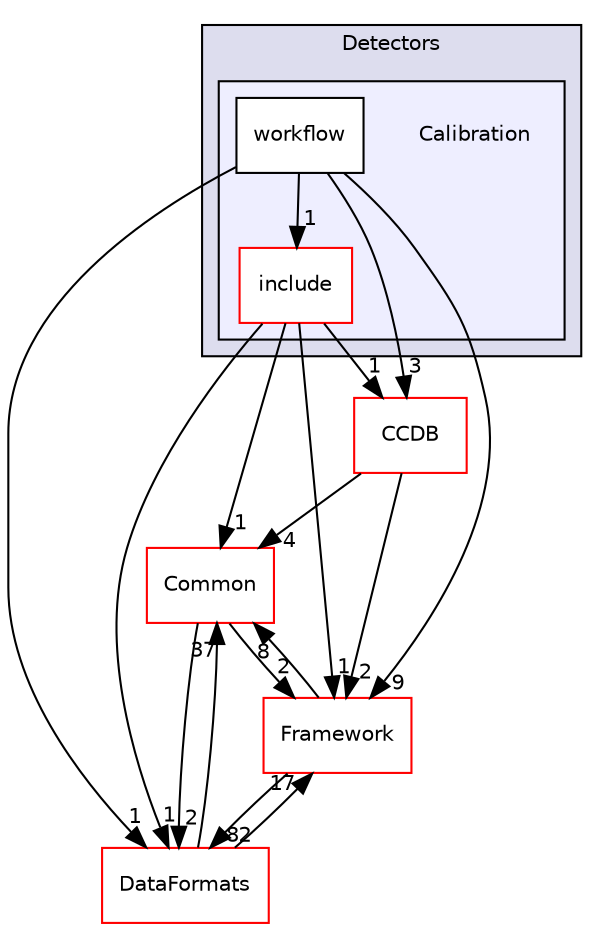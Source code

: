 digraph "/home/travis/build/AliceO2Group/AliceO2/Detectors/Calibration" {
  bgcolor=transparent;
  compound=true
  node [ fontsize="10", fontname="Helvetica"];
  edge [ labelfontsize="10", labelfontname="Helvetica"];
  subgraph clusterdir_051dca18e802f8e9474f2e30d29c04e0 {
    graph [ bgcolor="#ddddee", pencolor="black", label="Detectors" fontname="Helvetica", fontsize="10", URL="dir_051dca18e802f8e9474f2e30d29c04e0.html"]
  subgraph clusterdir_2f1defcce8b8bdfe202c8bfd41228d47 {
    graph [ bgcolor="#eeeeff", pencolor="black", label="" URL="dir_2f1defcce8b8bdfe202c8bfd41228d47.html"];
    dir_2f1defcce8b8bdfe202c8bfd41228d47 [shape=plaintext label="Calibration"];
    dir_6e09d056829f372c8b60e90fe51dd465 [shape=box label="include" color="red" fillcolor="white" style="filled" URL="dir_6e09d056829f372c8b60e90fe51dd465.html"];
    dir_bdfab223ab1d11a711a1b62c9e6ee4e4 [shape=box label="workflow" color="black" fillcolor="white" style="filled" URL="dir_bdfab223ab1d11a711a1b62c9e6ee4e4.html"];
  }
  }
  dir_4ab6b4cc6a7edbff49100e9123df213f [shape=box label="Common" color="red" URL="dir_4ab6b4cc6a7edbff49100e9123df213f.html"];
  dir_6af676bf18881990e4083e191d0e63e0 [shape=box label="CCDB" color="red" URL="dir_6af676bf18881990e4083e191d0e63e0.html"];
  dir_bcbb2cf9a3d3d83e5515c82071a07177 [shape=box label="Framework" color="red" URL="dir_bcbb2cf9a3d3d83e5515c82071a07177.html"];
  dir_2171f7ec022c5423887b07c69b2f5b48 [shape=box label="DataFormats" color="red" URL="dir_2171f7ec022c5423887b07c69b2f5b48.html"];
  dir_4ab6b4cc6a7edbff49100e9123df213f->dir_bcbb2cf9a3d3d83e5515c82071a07177 [headlabel="2", labeldistance=1.5 headhref="dir_000029_000055.html"];
  dir_4ab6b4cc6a7edbff49100e9123df213f->dir_2171f7ec022c5423887b07c69b2f5b48 [headlabel="2", labeldistance=1.5 headhref="dir_000029_000079.html"];
  dir_6af676bf18881990e4083e191d0e63e0->dir_4ab6b4cc6a7edbff49100e9123df213f [headlabel="4", labeldistance=1.5 headhref="dir_000021_000029.html"];
  dir_6af676bf18881990e4083e191d0e63e0->dir_bcbb2cf9a3d3d83e5515c82071a07177 [headlabel="2", labeldistance=1.5 headhref="dir_000021_000055.html"];
  dir_bdfab223ab1d11a711a1b62c9e6ee4e4->dir_6af676bf18881990e4083e191d0e63e0 [headlabel="3", labeldistance=1.5 headhref="dir_000343_000021.html"];
  dir_bdfab223ab1d11a711a1b62c9e6ee4e4->dir_bcbb2cf9a3d3d83e5515c82071a07177 [headlabel="9", labeldistance=1.5 headhref="dir_000343_000055.html"];
  dir_bdfab223ab1d11a711a1b62c9e6ee4e4->dir_6e09d056829f372c8b60e90fe51dd465 [headlabel="1", labeldistance=1.5 headhref="dir_000343_000043.html"];
  dir_bdfab223ab1d11a711a1b62c9e6ee4e4->dir_2171f7ec022c5423887b07c69b2f5b48 [headlabel="1", labeldistance=1.5 headhref="dir_000343_000079.html"];
  dir_bcbb2cf9a3d3d83e5515c82071a07177->dir_4ab6b4cc6a7edbff49100e9123df213f [headlabel="8", labeldistance=1.5 headhref="dir_000055_000029.html"];
  dir_bcbb2cf9a3d3d83e5515c82071a07177->dir_2171f7ec022c5423887b07c69b2f5b48 [headlabel="82", labeldistance=1.5 headhref="dir_000055_000079.html"];
  dir_6e09d056829f372c8b60e90fe51dd465->dir_4ab6b4cc6a7edbff49100e9123df213f [headlabel="1", labeldistance=1.5 headhref="dir_000043_000029.html"];
  dir_6e09d056829f372c8b60e90fe51dd465->dir_6af676bf18881990e4083e191d0e63e0 [headlabel="1", labeldistance=1.5 headhref="dir_000043_000021.html"];
  dir_6e09d056829f372c8b60e90fe51dd465->dir_bcbb2cf9a3d3d83e5515c82071a07177 [headlabel="1", labeldistance=1.5 headhref="dir_000043_000055.html"];
  dir_6e09d056829f372c8b60e90fe51dd465->dir_2171f7ec022c5423887b07c69b2f5b48 [headlabel="1", labeldistance=1.5 headhref="dir_000043_000079.html"];
  dir_2171f7ec022c5423887b07c69b2f5b48->dir_4ab6b4cc6a7edbff49100e9123df213f [headlabel="37", labeldistance=1.5 headhref="dir_000079_000029.html"];
  dir_2171f7ec022c5423887b07c69b2f5b48->dir_bcbb2cf9a3d3d83e5515c82071a07177 [headlabel="17", labeldistance=1.5 headhref="dir_000079_000055.html"];
}
